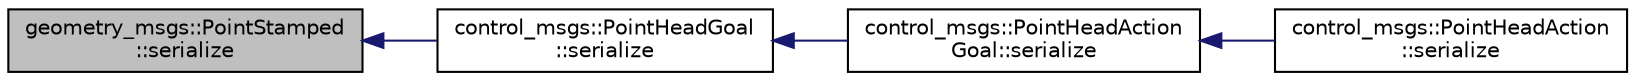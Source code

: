 digraph "geometry_msgs::PointStamped::serialize"
{
  edge [fontname="Helvetica",fontsize="10",labelfontname="Helvetica",labelfontsize="10"];
  node [fontname="Helvetica",fontsize="10",shape=record];
  rankdir="LR";
  Node1 [label="geometry_msgs::PointStamped\l::serialize",height=0.2,width=0.4,color="black", fillcolor="grey75", style="filled" fontcolor="black"];
  Node1 -> Node2 [dir="back",color="midnightblue",fontsize="10",style="solid",fontname="Helvetica"];
  Node2 [label="control_msgs::PointHeadGoal\l::serialize",height=0.2,width=0.4,color="black", fillcolor="white", style="filled",URL="$classcontrol__msgs_1_1_point_head_goal.html#a0af990ae43a37be31e31d9c70dcf2d91"];
  Node2 -> Node3 [dir="back",color="midnightblue",fontsize="10",style="solid",fontname="Helvetica"];
  Node3 [label="control_msgs::PointHeadAction\lGoal::serialize",height=0.2,width=0.4,color="black", fillcolor="white", style="filled",URL="$classcontrol__msgs_1_1_point_head_action_goal.html#a82b2838cd181d2515471f52211f6ecc6"];
  Node3 -> Node4 [dir="back",color="midnightblue",fontsize="10",style="solid",fontname="Helvetica"];
  Node4 [label="control_msgs::PointHeadAction\l::serialize",height=0.2,width=0.4,color="black", fillcolor="white", style="filled",URL="$classcontrol__msgs_1_1_point_head_action.html#a3ab02dbe3e593381dd69f219b06facc1"];
}
